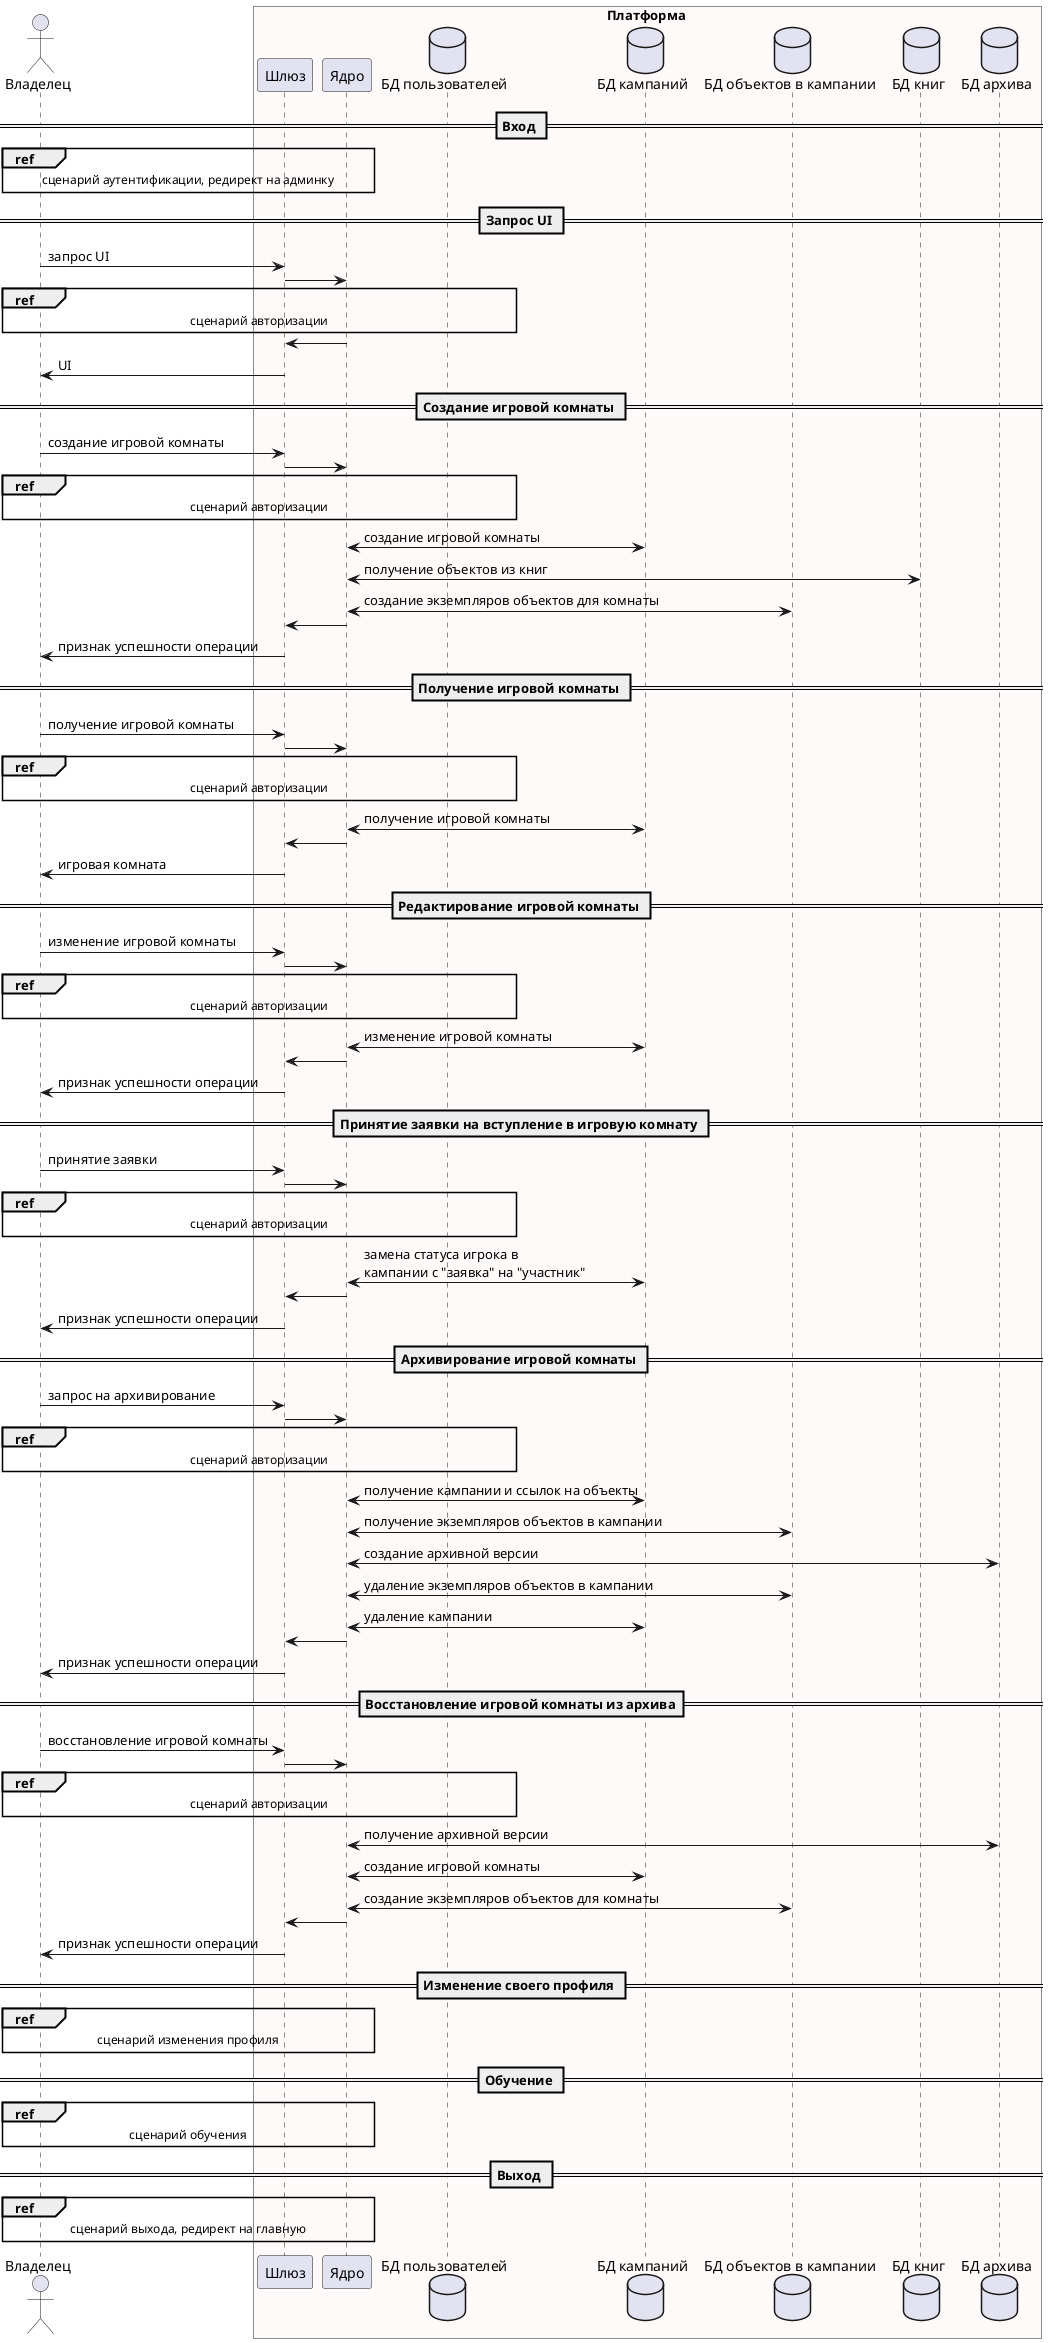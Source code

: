 @startuml
actor "Владелец" as user
box Платформа #Snow
participant "Шлюз" as gateway
participant "Ядро" as core
database "БД пользователей" as userDB
database "БД кампаний" as roomDB
database "БД объектов в кампании" as objectsDB
database "БД книг" as bookDB
database "БД архива" as archiveDB
end box

== Вход ==
ref over user, gateway, core: сценарий аутентификации, редирект на админку

== Запрос UI ==
user->gateway: запрос UI
gateway->core
ref over user, gateway, core, userDB: сценарий авторизации
core -> gateway
gateway -> user: UI

== Создание игровой комнаты ==
user->gateway: создание игровой комнаты
gateway->core
ref over user, gateway, core, userDB: сценарий авторизации
core <-> roomDB: создание игровой комнаты
core <-> bookDB: получение объектов из книг
core <-> objectsDB: создание экземпляров объектов для комнаты
core -> gateway
gateway -> user: признак успешности операции

== Получение игровой комнаты ==
user->gateway: получение игровой комнаты
gateway->core
ref over user, gateway, core, userDB: сценарий авторизации
core <-> roomDB: получение игровой комнаты
core -> gateway
gateway -> user: игровая комната

== Редактирование игровой комнаты ==
user->gateway: изменение игровой комнаты
gateway->core
ref over user, gateway, core, userDB: сценарий авторизации
core <-> roomDB: изменение игровой комнаты
core -> gateway
gateway -> user: признак успешности операции

== Принятие заявки на вступление в игровую комнату ==
user->gateway: принятие заявки
gateway->core
ref over user, gateway, core, userDB: сценарий авторизации
core <-> roomDB: замена статуса игрока в\nкампании с "заявка" на "участник"
core -> gateway
gateway -> user: признак успешности операции

== Архивирование игровой комнаты ==
user->gateway: запрос на архивирование
gateway->core
ref over user, gateway, core, userDB: сценарий авторизации
core <-> roomDB: получение кампании и ссылок на объекты
core <-> objectsDB: получение экземпляров объектов в кампании
core <-> archiveDB: создание архивной версии
core <-> objectsDB: удаление экземпляров объектов в кампании
core <-> roomDB: удаление кампании
core -> gateway
gateway -> user: признак успешности операции

== Восстановление игровой комнаты из архива==
user->gateway: восстановление игровой комнаты
gateway->core
ref over user, gateway, core, userDB: сценарий авторизации
core <-> archiveDB: получение архивной версии
core <-> roomDB: создание игровой комнаты
core <-> objectsDB: создание экземпляров объектов для комнаты
core -> gateway
gateway -> user: признак успешности операции

== Изменение своего профиля ==
ref over user, gateway, core: сценарий изменения профиля

== Обучение ==
ref over user, gateway, core: сценарий обучения

== Выход ==
ref over user, gateway, core: сценарий выхода, редирект на главную
@enduml
